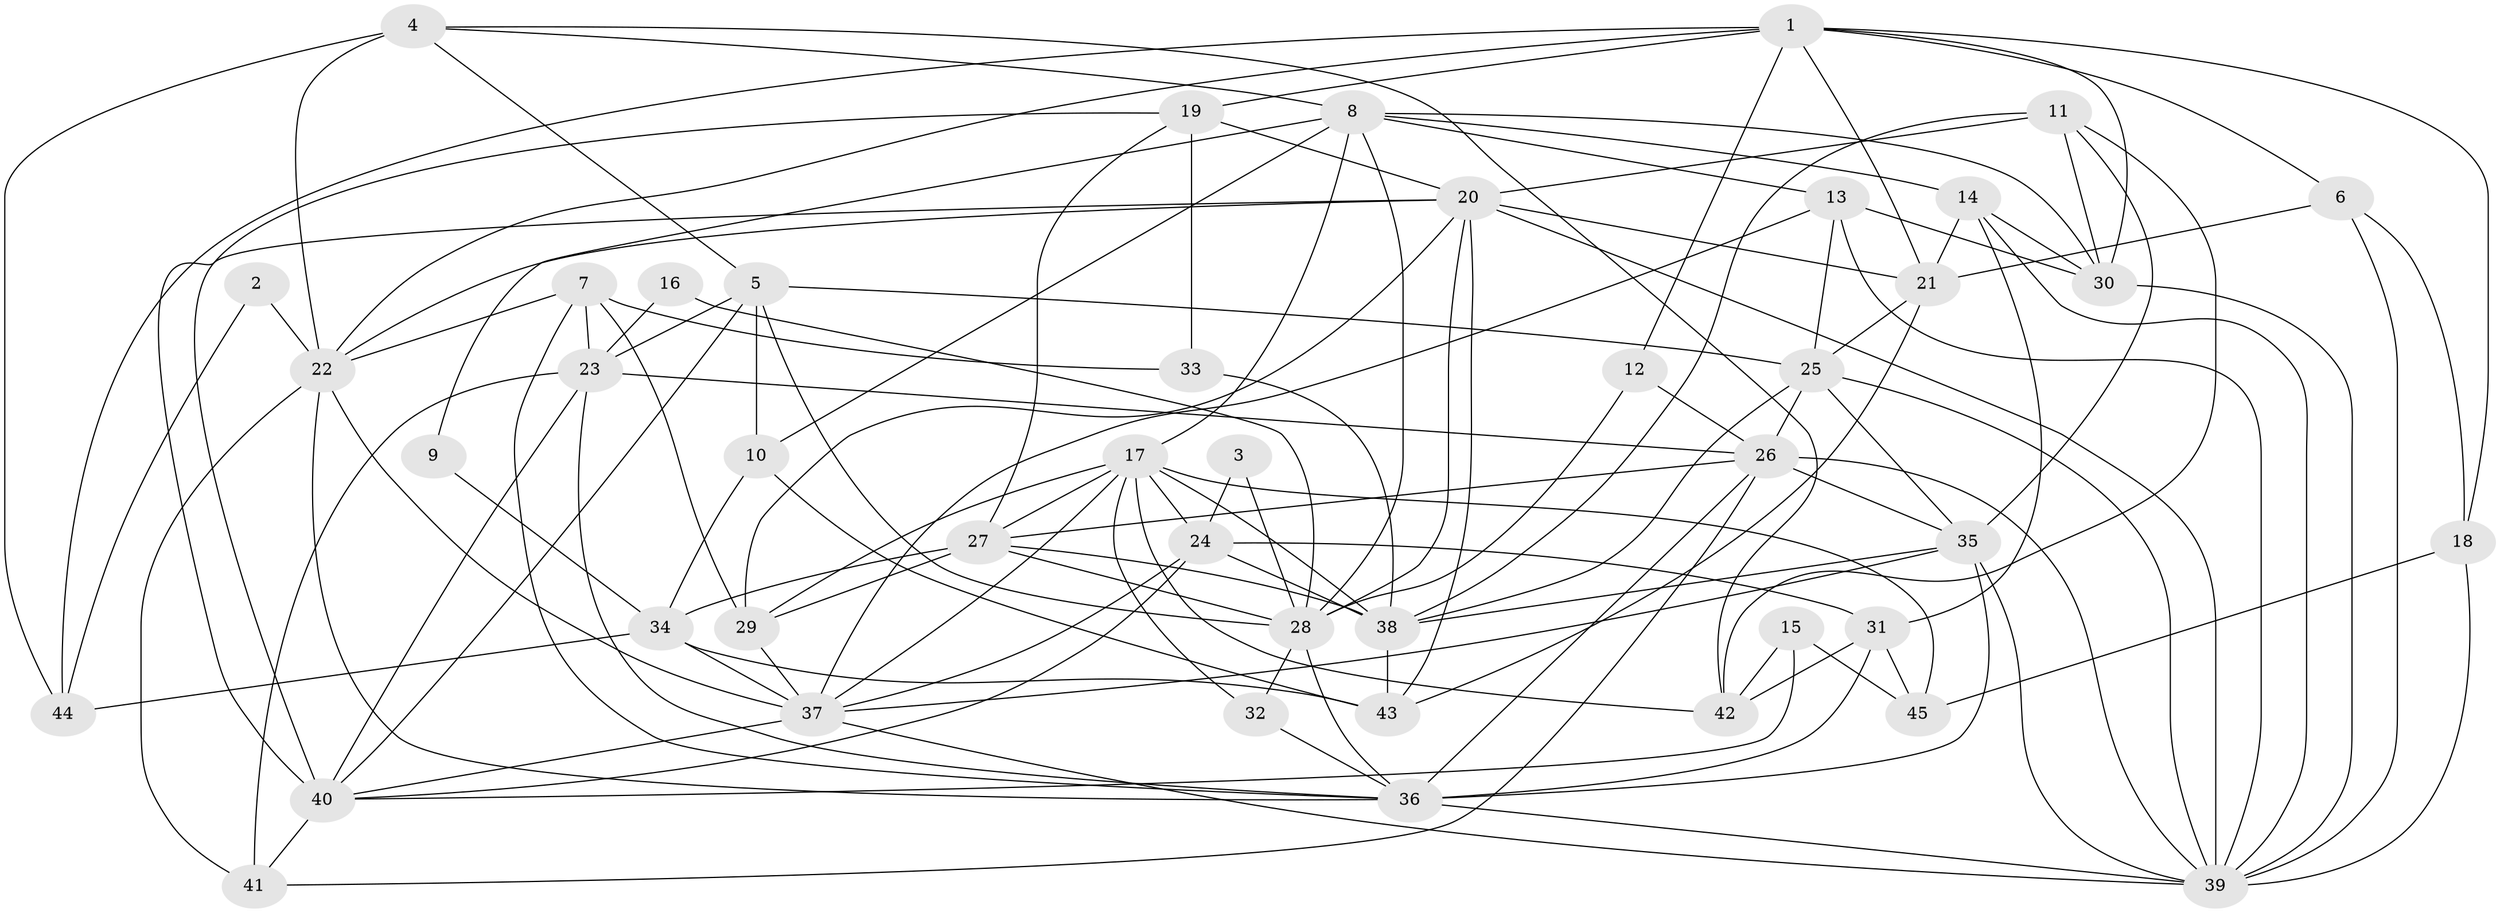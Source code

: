 // original degree distribution, {2: 0.13333333333333333, 5: 0.24444444444444444, 6: 0.06666666666666667, 3: 0.2777777777777778, 4: 0.2222222222222222, 7: 0.05555555555555555}
// Generated by graph-tools (version 1.1) at 2025/26/03/09/25 03:26:12]
// undirected, 45 vertices, 128 edges
graph export_dot {
graph [start="1"]
  node [color=gray90,style=filled];
  1;
  2;
  3;
  4;
  5;
  6;
  7;
  8;
  9;
  10;
  11;
  12;
  13;
  14;
  15;
  16;
  17;
  18;
  19;
  20;
  21;
  22;
  23;
  24;
  25;
  26;
  27;
  28;
  29;
  30;
  31;
  32;
  33;
  34;
  35;
  36;
  37;
  38;
  39;
  40;
  41;
  42;
  43;
  44;
  45;
  1 -- 6 [weight=1.0];
  1 -- 12 [weight=1.0];
  1 -- 18 [weight=1.0];
  1 -- 19 [weight=1.0];
  1 -- 21 [weight=1.0];
  1 -- 22 [weight=1.0];
  1 -- 30 [weight=1.0];
  1 -- 44 [weight=1.0];
  2 -- 22 [weight=1.0];
  2 -- 44 [weight=1.0];
  3 -- 24 [weight=1.0];
  3 -- 28 [weight=1.0];
  4 -- 5 [weight=1.0];
  4 -- 8 [weight=1.0];
  4 -- 22 [weight=1.0];
  4 -- 42 [weight=1.0];
  4 -- 44 [weight=1.0];
  5 -- 10 [weight=1.0];
  5 -- 23 [weight=1.0];
  5 -- 25 [weight=1.0];
  5 -- 28 [weight=1.0];
  5 -- 40 [weight=1.0];
  6 -- 18 [weight=1.0];
  6 -- 21 [weight=1.0];
  6 -- 39 [weight=1.0];
  7 -- 22 [weight=1.0];
  7 -- 23 [weight=1.0];
  7 -- 29 [weight=1.0];
  7 -- 33 [weight=1.0];
  7 -- 36 [weight=1.0];
  8 -- 9 [weight=1.0];
  8 -- 10 [weight=1.0];
  8 -- 13 [weight=1.0];
  8 -- 14 [weight=1.0];
  8 -- 17 [weight=1.0];
  8 -- 28 [weight=1.0];
  8 -- 30 [weight=1.0];
  9 -- 34 [weight=1.0];
  10 -- 34 [weight=1.0];
  10 -- 43 [weight=1.0];
  11 -- 20 [weight=1.0];
  11 -- 30 [weight=1.0];
  11 -- 35 [weight=1.0];
  11 -- 38 [weight=1.0];
  11 -- 42 [weight=1.0];
  12 -- 26 [weight=1.0];
  12 -- 28 [weight=1.0];
  13 -- 25 [weight=1.0];
  13 -- 30 [weight=1.0];
  13 -- 37 [weight=1.0];
  13 -- 39 [weight=1.0];
  14 -- 21 [weight=1.0];
  14 -- 30 [weight=1.0];
  14 -- 31 [weight=1.0];
  14 -- 39 [weight=1.0];
  15 -- 40 [weight=1.0];
  15 -- 42 [weight=1.0];
  15 -- 45 [weight=1.0];
  16 -- 23 [weight=1.0];
  16 -- 28 [weight=1.0];
  17 -- 24 [weight=1.0];
  17 -- 27 [weight=1.0];
  17 -- 29 [weight=1.0];
  17 -- 32 [weight=1.0];
  17 -- 37 [weight=1.0];
  17 -- 38 [weight=1.0];
  17 -- 42 [weight=1.0];
  17 -- 45 [weight=1.0];
  18 -- 39 [weight=1.0];
  18 -- 45 [weight=1.0];
  19 -- 20 [weight=2.0];
  19 -- 27 [weight=1.0];
  19 -- 33 [weight=1.0];
  19 -- 40 [weight=2.0];
  20 -- 21 [weight=1.0];
  20 -- 22 [weight=1.0];
  20 -- 28 [weight=1.0];
  20 -- 29 [weight=1.0];
  20 -- 39 [weight=1.0];
  20 -- 40 [weight=1.0];
  20 -- 43 [weight=1.0];
  21 -- 25 [weight=1.0];
  21 -- 43 [weight=1.0];
  22 -- 36 [weight=1.0];
  22 -- 37 [weight=1.0];
  22 -- 41 [weight=1.0];
  23 -- 26 [weight=1.0];
  23 -- 36 [weight=1.0];
  23 -- 40 [weight=1.0];
  23 -- 41 [weight=1.0];
  24 -- 31 [weight=1.0];
  24 -- 37 [weight=1.0];
  24 -- 38 [weight=1.0];
  24 -- 40 [weight=1.0];
  25 -- 26 [weight=1.0];
  25 -- 35 [weight=1.0];
  25 -- 38 [weight=2.0];
  25 -- 39 [weight=1.0];
  26 -- 27 [weight=1.0];
  26 -- 35 [weight=1.0];
  26 -- 36 [weight=2.0];
  26 -- 39 [weight=1.0];
  26 -- 41 [weight=1.0];
  27 -- 28 [weight=1.0];
  27 -- 29 [weight=1.0];
  27 -- 34 [weight=1.0];
  27 -- 38 [weight=1.0];
  28 -- 32 [weight=1.0];
  28 -- 36 [weight=1.0];
  29 -- 37 [weight=1.0];
  30 -- 39 [weight=1.0];
  31 -- 36 [weight=1.0];
  31 -- 42 [weight=1.0];
  31 -- 45 [weight=1.0];
  32 -- 36 [weight=1.0];
  33 -- 38 [weight=1.0];
  34 -- 37 [weight=1.0];
  34 -- 43 [weight=1.0];
  34 -- 44 [weight=1.0];
  35 -- 36 [weight=1.0];
  35 -- 37 [weight=1.0];
  35 -- 38 [weight=1.0];
  35 -- 39 [weight=1.0];
  36 -- 39 [weight=1.0];
  37 -- 39 [weight=1.0];
  37 -- 40 [weight=1.0];
  38 -- 43 [weight=2.0];
  40 -- 41 [weight=1.0];
}
